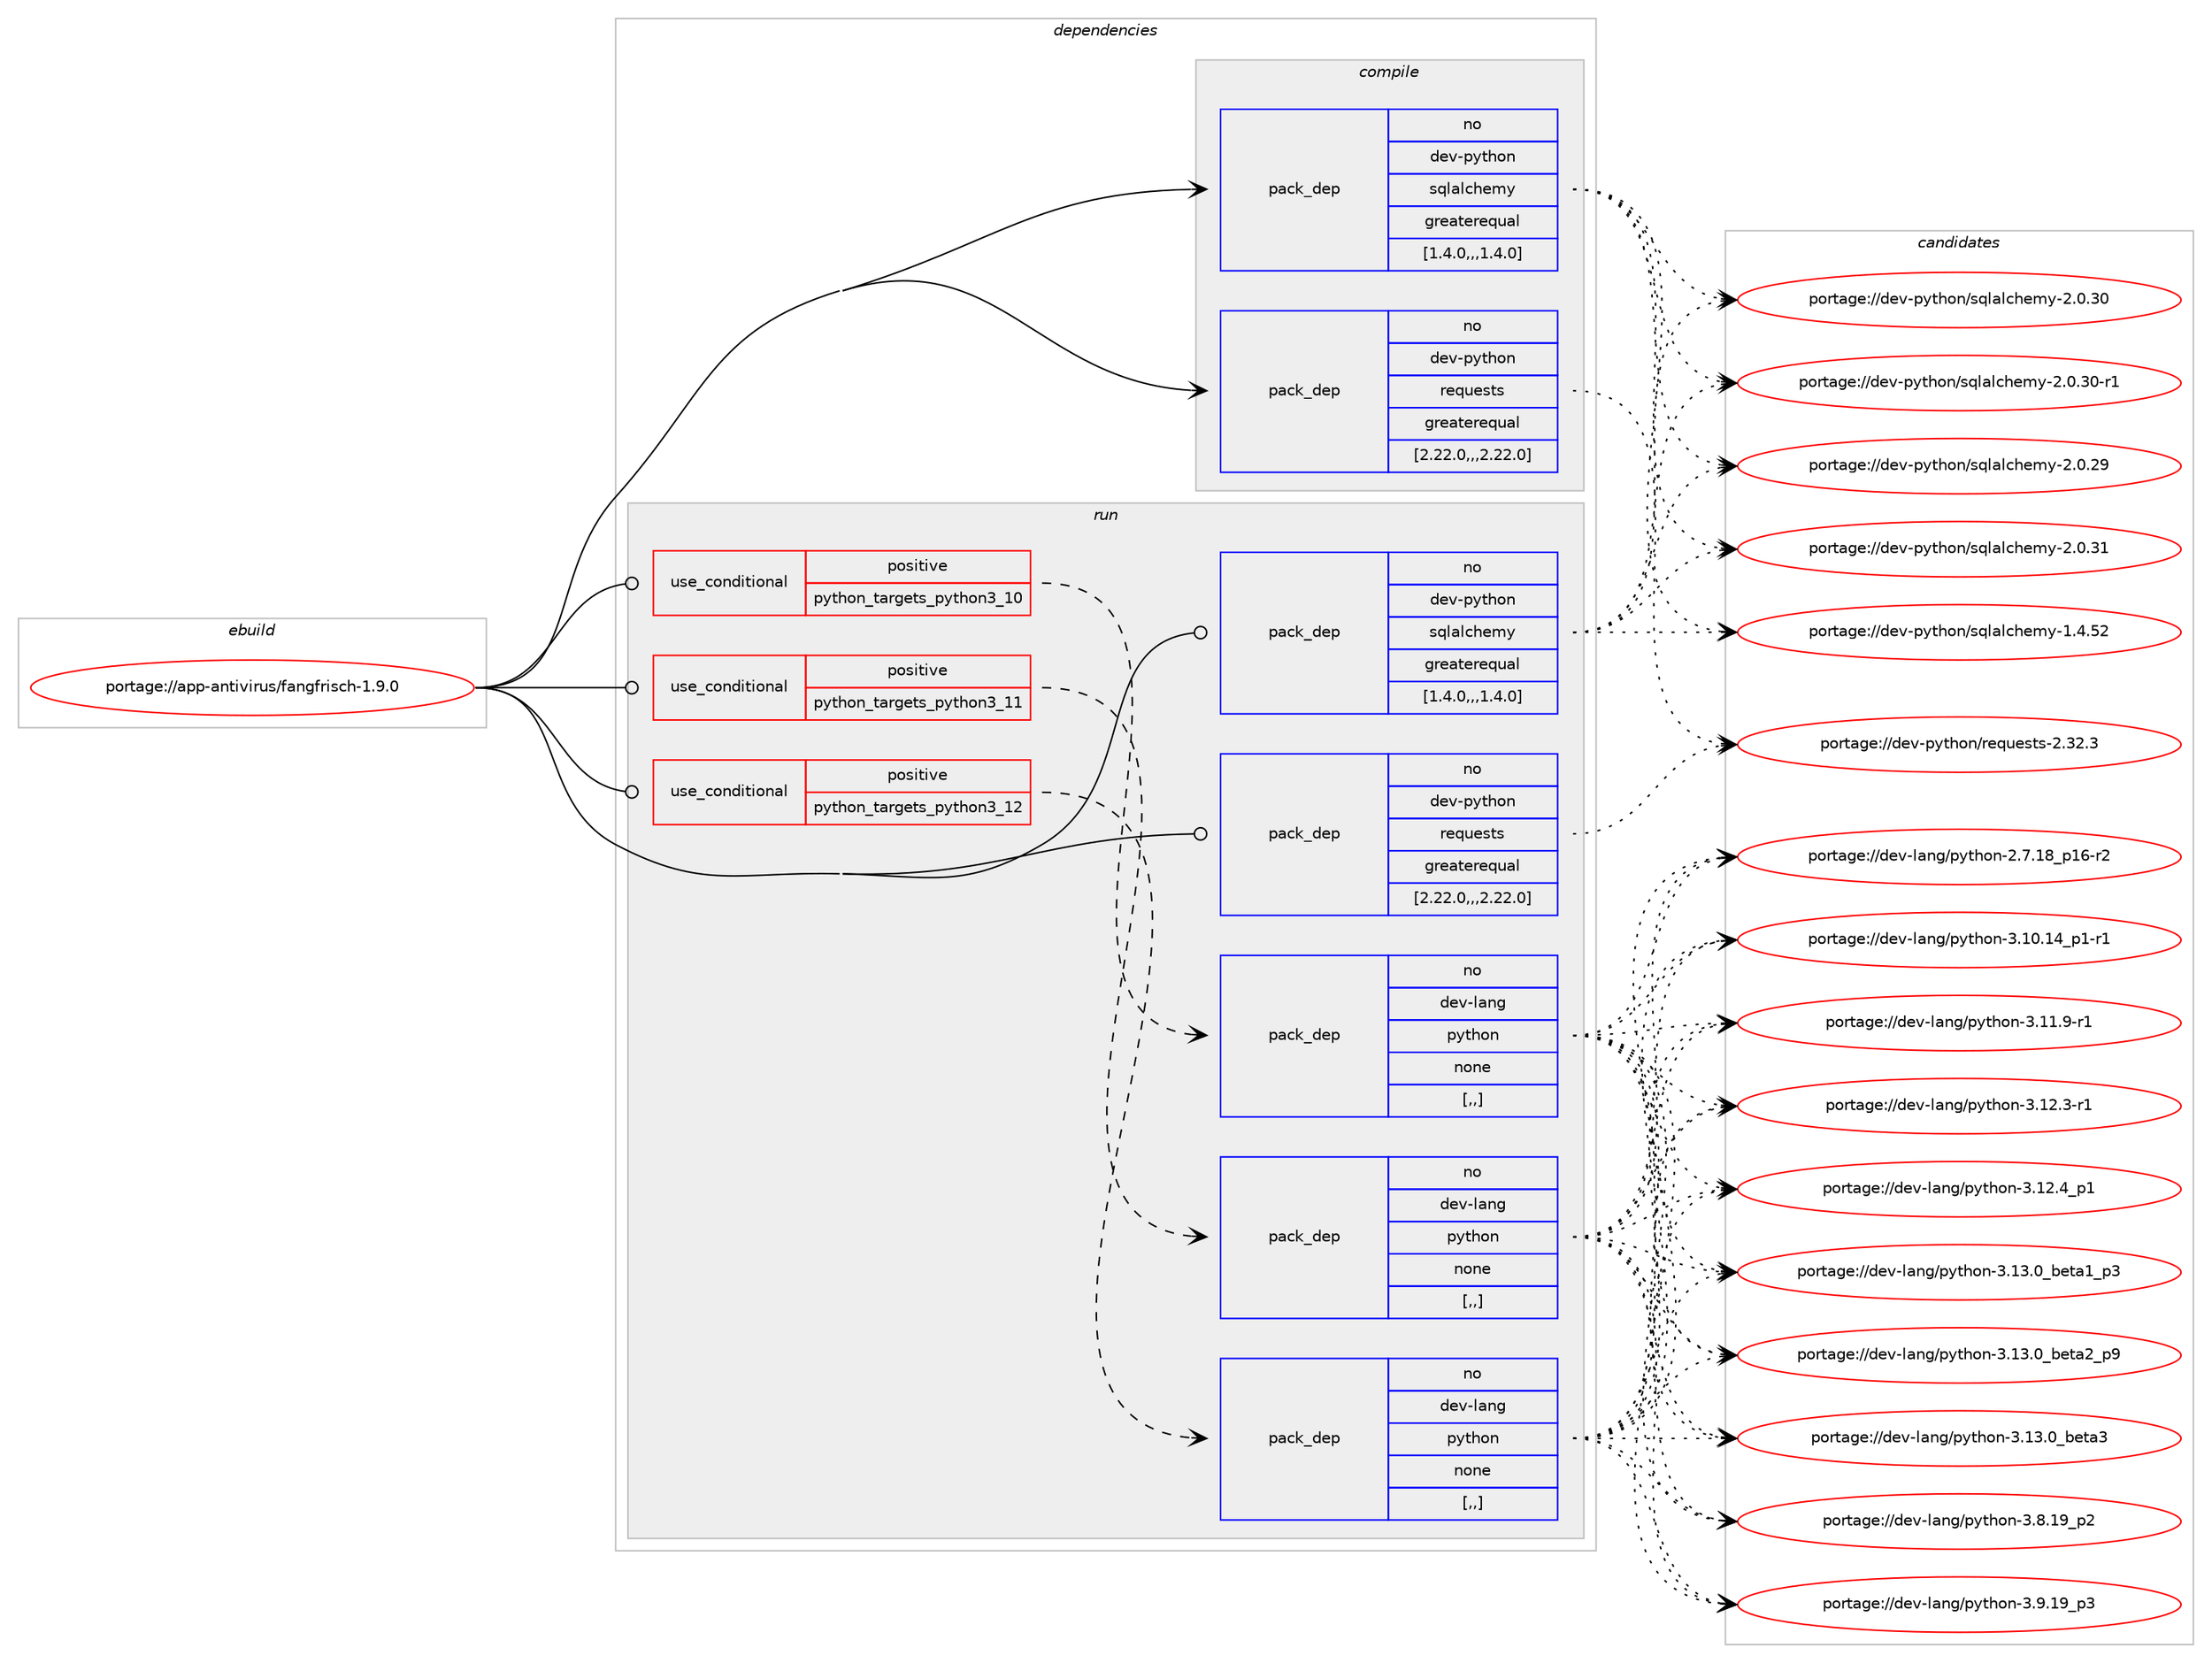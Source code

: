 digraph prolog {

# *************
# Graph options
# *************

newrank=true;
concentrate=true;
compound=true;
graph [rankdir=LR,fontname=Helvetica,fontsize=10,ranksep=1.5];#, ranksep=2.5, nodesep=0.2];
edge  [arrowhead=vee];
node  [fontname=Helvetica,fontsize=10];

# **********
# The ebuild
# **********

subgraph cluster_leftcol {
color=gray;
rank=same;
label=<<i>ebuild</i>>;
id [label="portage://app-antivirus/fangfrisch-1.9.0", color=red, width=4, href="../app-antivirus/fangfrisch-1.9.0.svg"];
}

# ****************
# The dependencies
# ****************

subgraph cluster_midcol {
color=gray;
label=<<i>dependencies</i>>;
subgraph cluster_compile {
fillcolor="#eeeeee";
style=filled;
label=<<i>compile</i>>;
subgraph pack4491 {
dependency6122 [label=<<TABLE BORDER="0" CELLBORDER="1" CELLSPACING="0" CELLPADDING="4" WIDTH="220"><TR><TD ROWSPAN="6" CELLPADDING="30">pack_dep</TD></TR><TR><TD WIDTH="110">no</TD></TR><TR><TD>dev-python</TD></TR><TR><TD>requests</TD></TR><TR><TD>greaterequal</TD></TR><TR><TD>[2.22.0,,,2.22.0]</TD></TR></TABLE>>, shape=none, color=blue];
}
id:e -> dependency6122:w [weight=20,style="solid",arrowhead="vee"];
subgraph pack4492 {
dependency6123 [label=<<TABLE BORDER="0" CELLBORDER="1" CELLSPACING="0" CELLPADDING="4" WIDTH="220"><TR><TD ROWSPAN="6" CELLPADDING="30">pack_dep</TD></TR><TR><TD WIDTH="110">no</TD></TR><TR><TD>dev-python</TD></TR><TR><TD>sqlalchemy</TD></TR><TR><TD>greaterequal</TD></TR><TR><TD>[1.4.0,,,1.4.0]</TD></TR></TABLE>>, shape=none, color=blue];
}
id:e -> dependency6123:w [weight=20,style="solid",arrowhead="vee"];
}
subgraph cluster_compileandrun {
fillcolor="#eeeeee";
style=filled;
label=<<i>compile and run</i>>;
}
subgraph cluster_run {
fillcolor="#eeeeee";
style=filled;
label=<<i>run</i>>;
subgraph cond1605 {
dependency6124 [label=<<TABLE BORDER="0" CELLBORDER="1" CELLSPACING="0" CELLPADDING="4"><TR><TD ROWSPAN="3" CELLPADDING="10">use_conditional</TD></TR><TR><TD>positive</TD></TR><TR><TD>python_targets_python3_10</TD></TR></TABLE>>, shape=none, color=red];
subgraph pack4493 {
dependency6125 [label=<<TABLE BORDER="0" CELLBORDER="1" CELLSPACING="0" CELLPADDING="4" WIDTH="220"><TR><TD ROWSPAN="6" CELLPADDING="30">pack_dep</TD></TR><TR><TD WIDTH="110">no</TD></TR><TR><TD>dev-lang</TD></TR><TR><TD>python</TD></TR><TR><TD>none</TD></TR><TR><TD>[,,]</TD></TR></TABLE>>, shape=none, color=blue];
}
dependency6124:e -> dependency6125:w [weight=20,style="dashed",arrowhead="vee"];
}
id:e -> dependency6124:w [weight=20,style="solid",arrowhead="odot"];
subgraph cond1606 {
dependency6126 [label=<<TABLE BORDER="0" CELLBORDER="1" CELLSPACING="0" CELLPADDING="4"><TR><TD ROWSPAN="3" CELLPADDING="10">use_conditional</TD></TR><TR><TD>positive</TD></TR><TR><TD>python_targets_python3_11</TD></TR></TABLE>>, shape=none, color=red];
subgraph pack4494 {
dependency6127 [label=<<TABLE BORDER="0" CELLBORDER="1" CELLSPACING="0" CELLPADDING="4" WIDTH="220"><TR><TD ROWSPAN="6" CELLPADDING="30">pack_dep</TD></TR><TR><TD WIDTH="110">no</TD></TR><TR><TD>dev-lang</TD></TR><TR><TD>python</TD></TR><TR><TD>none</TD></TR><TR><TD>[,,]</TD></TR></TABLE>>, shape=none, color=blue];
}
dependency6126:e -> dependency6127:w [weight=20,style="dashed",arrowhead="vee"];
}
id:e -> dependency6126:w [weight=20,style="solid",arrowhead="odot"];
subgraph cond1607 {
dependency6128 [label=<<TABLE BORDER="0" CELLBORDER="1" CELLSPACING="0" CELLPADDING="4"><TR><TD ROWSPAN="3" CELLPADDING="10">use_conditional</TD></TR><TR><TD>positive</TD></TR><TR><TD>python_targets_python3_12</TD></TR></TABLE>>, shape=none, color=red];
subgraph pack4495 {
dependency6129 [label=<<TABLE BORDER="0" CELLBORDER="1" CELLSPACING="0" CELLPADDING="4" WIDTH="220"><TR><TD ROWSPAN="6" CELLPADDING="30">pack_dep</TD></TR><TR><TD WIDTH="110">no</TD></TR><TR><TD>dev-lang</TD></TR><TR><TD>python</TD></TR><TR><TD>none</TD></TR><TR><TD>[,,]</TD></TR></TABLE>>, shape=none, color=blue];
}
dependency6128:e -> dependency6129:w [weight=20,style="dashed",arrowhead="vee"];
}
id:e -> dependency6128:w [weight=20,style="solid",arrowhead="odot"];
subgraph pack4496 {
dependency6130 [label=<<TABLE BORDER="0" CELLBORDER="1" CELLSPACING="0" CELLPADDING="4" WIDTH="220"><TR><TD ROWSPAN="6" CELLPADDING="30">pack_dep</TD></TR><TR><TD WIDTH="110">no</TD></TR><TR><TD>dev-python</TD></TR><TR><TD>requests</TD></TR><TR><TD>greaterequal</TD></TR><TR><TD>[2.22.0,,,2.22.0]</TD></TR></TABLE>>, shape=none, color=blue];
}
id:e -> dependency6130:w [weight=20,style="solid",arrowhead="odot"];
subgraph pack4497 {
dependency6131 [label=<<TABLE BORDER="0" CELLBORDER="1" CELLSPACING="0" CELLPADDING="4" WIDTH="220"><TR><TD ROWSPAN="6" CELLPADDING="30">pack_dep</TD></TR><TR><TD WIDTH="110">no</TD></TR><TR><TD>dev-python</TD></TR><TR><TD>sqlalchemy</TD></TR><TR><TD>greaterequal</TD></TR><TR><TD>[1.4.0,,,1.4.0]</TD></TR></TABLE>>, shape=none, color=blue];
}
id:e -> dependency6131:w [weight=20,style="solid",arrowhead="odot"];
}
}

# **************
# The candidates
# **************

subgraph cluster_choices {
rank=same;
color=gray;
label=<<i>candidates</i>>;

subgraph choice4491 {
color=black;
nodesep=1;
choice100101118451121211161041111104711410111311710111511611545504651504651 [label="portage://dev-python/requests-2.32.3", color=red, width=4,href="../dev-python/requests-2.32.3.svg"];
dependency6122:e -> choice100101118451121211161041111104711410111311710111511611545504651504651:w [style=dotted,weight="100"];
}
subgraph choice4492 {
color=black;
nodesep=1;
choice1001011184511212111610411111047115113108971089910410110912145494652465350 [label="portage://dev-python/sqlalchemy-1.4.52", color=red, width=4,href="../dev-python/sqlalchemy-1.4.52.svg"];
choice1001011184511212111610411111047115113108971089910410110912145504648465057 [label="portage://dev-python/sqlalchemy-2.0.29", color=red, width=4,href="../dev-python/sqlalchemy-2.0.29.svg"];
choice1001011184511212111610411111047115113108971089910410110912145504648465148 [label="portage://dev-python/sqlalchemy-2.0.30", color=red, width=4,href="../dev-python/sqlalchemy-2.0.30.svg"];
choice10010111845112121116104111110471151131089710899104101109121455046484651484511449 [label="portage://dev-python/sqlalchemy-2.0.30-r1", color=red, width=4,href="../dev-python/sqlalchemy-2.0.30-r1.svg"];
choice1001011184511212111610411111047115113108971089910410110912145504648465149 [label="portage://dev-python/sqlalchemy-2.0.31", color=red, width=4,href="../dev-python/sqlalchemy-2.0.31.svg"];
dependency6123:e -> choice1001011184511212111610411111047115113108971089910410110912145494652465350:w [style=dotted,weight="100"];
dependency6123:e -> choice1001011184511212111610411111047115113108971089910410110912145504648465057:w [style=dotted,weight="100"];
dependency6123:e -> choice1001011184511212111610411111047115113108971089910410110912145504648465148:w [style=dotted,weight="100"];
dependency6123:e -> choice10010111845112121116104111110471151131089710899104101109121455046484651484511449:w [style=dotted,weight="100"];
dependency6123:e -> choice1001011184511212111610411111047115113108971089910410110912145504648465149:w [style=dotted,weight="100"];
}
subgraph choice4493 {
color=black;
nodesep=1;
choice100101118451089711010347112121116104111110455046554649569511249544511450 [label="portage://dev-lang/python-2.7.18_p16-r2", color=red, width=4,href="../dev-lang/python-2.7.18_p16-r2.svg"];
choice100101118451089711010347112121116104111110455146494846495295112494511449 [label="portage://dev-lang/python-3.10.14_p1-r1", color=red, width=4,href="../dev-lang/python-3.10.14_p1-r1.svg"];
choice100101118451089711010347112121116104111110455146494946574511449 [label="portage://dev-lang/python-3.11.9-r1", color=red, width=4,href="../dev-lang/python-3.11.9-r1.svg"];
choice100101118451089711010347112121116104111110455146495046514511449 [label="portage://dev-lang/python-3.12.3-r1", color=red, width=4,href="../dev-lang/python-3.12.3-r1.svg"];
choice100101118451089711010347112121116104111110455146495046529511249 [label="portage://dev-lang/python-3.12.4_p1", color=red, width=4,href="../dev-lang/python-3.12.4_p1.svg"];
choice10010111845108971101034711212111610411111045514649514648959810111697499511251 [label="portage://dev-lang/python-3.13.0_beta1_p3", color=red, width=4,href="../dev-lang/python-3.13.0_beta1_p3.svg"];
choice10010111845108971101034711212111610411111045514649514648959810111697509511257 [label="portage://dev-lang/python-3.13.0_beta2_p9", color=red, width=4,href="../dev-lang/python-3.13.0_beta2_p9.svg"];
choice1001011184510897110103471121211161041111104551464951464895981011169751 [label="portage://dev-lang/python-3.13.0_beta3", color=red, width=4,href="../dev-lang/python-3.13.0_beta3.svg"];
choice100101118451089711010347112121116104111110455146564649579511250 [label="portage://dev-lang/python-3.8.19_p2", color=red, width=4,href="../dev-lang/python-3.8.19_p2.svg"];
choice100101118451089711010347112121116104111110455146574649579511251 [label="portage://dev-lang/python-3.9.19_p3", color=red, width=4,href="../dev-lang/python-3.9.19_p3.svg"];
dependency6125:e -> choice100101118451089711010347112121116104111110455046554649569511249544511450:w [style=dotted,weight="100"];
dependency6125:e -> choice100101118451089711010347112121116104111110455146494846495295112494511449:w [style=dotted,weight="100"];
dependency6125:e -> choice100101118451089711010347112121116104111110455146494946574511449:w [style=dotted,weight="100"];
dependency6125:e -> choice100101118451089711010347112121116104111110455146495046514511449:w [style=dotted,weight="100"];
dependency6125:e -> choice100101118451089711010347112121116104111110455146495046529511249:w [style=dotted,weight="100"];
dependency6125:e -> choice10010111845108971101034711212111610411111045514649514648959810111697499511251:w [style=dotted,weight="100"];
dependency6125:e -> choice10010111845108971101034711212111610411111045514649514648959810111697509511257:w [style=dotted,weight="100"];
dependency6125:e -> choice1001011184510897110103471121211161041111104551464951464895981011169751:w [style=dotted,weight="100"];
dependency6125:e -> choice100101118451089711010347112121116104111110455146564649579511250:w [style=dotted,weight="100"];
dependency6125:e -> choice100101118451089711010347112121116104111110455146574649579511251:w [style=dotted,weight="100"];
}
subgraph choice4494 {
color=black;
nodesep=1;
choice100101118451089711010347112121116104111110455046554649569511249544511450 [label="portage://dev-lang/python-2.7.18_p16-r2", color=red, width=4,href="../dev-lang/python-2.7.18_p16-r2.svg"];
choice100101118451089711010347112121116104111110455146494846495295112494511449 [label="portage://dev-lang/python-3.10.14_p1-r1", color=red, width=4,href="../dev-lang/python-3.10.14_p1-r1.svg"];
choice100101118451089711010347112121116104111110455146494946574511449 [label="portage://dev-lang/python-3.11.9-r1", color=red, width=4,href="../dev-lang/python-3.11.9-r1.svg"];
choice100101118451089711010347112121116104111110455146495046514511449 [label="portage://dev-lang/python-3.12.3-r1", color=red, width=4,href="../dev-lang/python-3.12.3-r1.svg"];
choice100101118451089711010347112121116104111110455146495046529511249 [label="portage://dev-lang/python-3.12.4_p1", color=red, width=4,href="../dev-lang/python-3.12.4_p1.svg"];
choice10010111845108971101034711212111610411111045514649514648959810111697499511251 [label="portage://dev-lang/python-3.13.0_beta1_p3", color=red, width=4,href="../dev-lang/python-3.13.0_beta1_p3.svg"];
choice10010111845108971101034711212111610411111045514649514648959810111697509511257 [label="portage://dev-lang/python-3.13.0_beta2_p9", color=red, width=4,href="../dev-lang/python-3.13.0_beta2_p9.svg"];
choice1001011184510897110103471121211161041111104551464951464895981011169751 [label="portage://dev-lang/python-3.13.0_beta3", color=red, width=4,href="../dev-lang/python-3.13.0_beta3.svg"];
choice100101118451089711010347112121116104111110455146564649579511250 [label="portage://dev-lang/python-3.8.19_p2", color=red, width=4,href="../dev-lang/python-3.8.19_p2.svg"];
choice100101118451089711010347112121116104111110455146574649579511251 [label="portage://dev-lang/python-3.9.19_p3", color=red, width=4,href="../dev-lang/python-3.9.19_p3.svg"];
dependency6127:e -> choice100101118451089711010347112121116104111110455046554649569511249544511450:w [style=dotted,weight="100"];
dependency6127:e -> choice100101118451089711010347112121116104111110455146494846495295112494511449:w [style=dotted,weight="100"];
dependency6127:e -> choice100101118451089711010347112121116104111110455146494946574511449:w [style=dotted,weight="100"];
dependency6127:e -> choice100101118451089711010347112121116104111110455146495046514511449:w [style=dotted,weight="100"];
dependency6127:e -> choice100101118451089711010347112121116104111110455146495046529511249:w [style=dotted,weight="100"];
dependency6127:e -> choice10010111845108971101034711212111610411111045514649514648959810111697499511251:w [style=dotted,weight="100"];
dependency6127:e -> choice10010111845108971101034711212111610411111045514649514648959810111697509511257:w [style=dotted,weight="100"];
dependency6127:e -> choice1001011184510897110103471121211161041111104551464951464895981011169751:w [style=dotted,weight="100"];
dependency6127:e -> choice100101118451089711010347112121116104111110455146564649579511250:w [style=dotted,weight="100"];
dependency6127:e -> choice100101118451089711010347112121116104111110455146574649579511251:w [style=dotted,weight="100"];
}
subgraph choice4495 {
color=black;
nodesep=1;
choice100101118451089711010347112121116104111110455046554649569511249544511450 [label="portage://dev-lang/python-2.7.18_p16-r2", color=red, width=4,href="../dev-lang/python-2.7.18_p16-r2.svg"];
choice100101118451089711010347112121116104111110455146494846495295112494511449 [label="portage://dev-lang/python-3.10.14_p1-r1", color=red, width=4,href="../dev-lang/python-3.10.14_p1-r1.svg"];
choice100101118451089711010347112121116104111110455146494946574511449 [label="portage://dev-lang/python-3.11.9-r1", color=red, width=4,href="../dev-lang/python-3.11.9-r1.svg"];
choice100101118451089711010347112121116104111110455146495046514511449 [label="portage://dev-lang/python-3.12.3-r1", color=red, width=4,href="../dev-lang/python-3.12.3-r1.svg"];
choice100101118451089711010347112121116104111110455146495046529511249 [label="portage://dev-lang/python-3.12.4_p1", color=red, width=4,href="../dev-lang/python-3.12.4_p1.svg"];
choice10010111845108971101034711212111610411111045514649514648959810111697499511251 [label="portage://dev-lang/python-3.13.0_beta1_p3", color=red, width=4,href="../dev-lang/python-3.13.0_beta1_p3.svg"];
choice10010111845108971101034711212111610411111045514649514648959810111697509511257 [label="portage://dev-lang/python-3.13.0_beta2_p9", color=red, width=4,href="../dev-lang/python-3.13.0_beta2_p9.svg"];
choice1001011184510897110103471121211161041111104551464951464895981011169751 [label="portage://dev-lang/python-3.13.0_beta3", color=red, width=4,href="../dev-lang/python-3.13.0_beta3.svg"];
choice100101118451089711010347112121116104111110455146564649579511250 [label="portage://dev-lang/python-3.8.19_p2", color=red, width=4,href="../dev-lang/python-3.8.19_p2.svg"];
choice100101118451089711010347112121116104111110455146574649579511251 [label="portage://dev-lang/python-3.9.19_p3", color=red, width=4,href="../dev-lang/python-3.9.19_p3.svg"];
dependency6129:e -> choice100101118451089711010347112121116104111110455046554649569511249544511450:w [style=dotted,weight="100"];
dependency6129:e -> choice100101118451089711010347112121116104111110455146494846495295112494511449:w [style=dotted,weight="100"];
dependency6129:e -> choice100101118451089711010347112121116104111110455146494946574511449:w [style=dotted,weight="100"];
dependency6129:e -> choice100101118451089711010347112121116104111110455146495046514511449:w [style=dotted,weight="100"];
dependency6129:e -> choice100101118451089711010347112121116104111110455146495046529511249:w [style=dotted,weight="100"];
dependency6129:e -> choice10010111845108971101034711212111610411111045514649514648959810111697499511251:w [style=dotted,weight="100"];
dependency6129:e -> choice10010111845108971101034711212111610411111045514649514648959810111697509511257:w [style=dotted,weight="100"];
dependency6129:e -> choice1001011184510897110103471121211161041111104551464951464895981011169751:w [style=dotted,weight="100"];
dependency6129:e -> choice100101118451089711010347112121116104111110455146564649579511250:w [style=dotted,weight="100"];
dependency6129:e -> choice100101118451089711010347112121116104111110455146574649579511251:w [style=dotted,weight="100"];
}
subgraph choice4496 {
color=black;
nodesep=1;
choice100101118451121211161041111104711410111311710111511611545504651504651 [label="portage://dev-python/requests-2.32.3", color=red, width=4,href="../dev-python/requests-2.32.3.svg"];
dependency6130:e -> choice100101118451121211161041111104711410111311710111511611545504651504651:w [style=dotted,weight="100"];
}
subgraph choice4497 {
color=black;
nodesep=1;
choice1001011184511212111610411111047115113108971089910410110912145494652465350 [label="portage://dev-python/sqlalchemy-1.4.52", color=red, width=4,href="../dev-python/sqlalchemy-1.4.52.svg"];
choice1001011184511212111610411111047115113108971089910410110912145504648465057 [label="portage://dev-python/sqlalchemy-2.0.29", color=red, width=4,href="../dev-python/sqlalchemy-2.0.29.svg"];
choice1001011184511212111610411111047115113108971089910410110912145504648465148 [label="portage://dev-python/sqlalchemy-2.0.30", color=red, width=4,href="../dev-python/sqlalchemy-2.0.30.svg"];
choice10010111845112121116104111110471151131089710899104101109121455046484651484511449 [label="portage://dev-python/sqlalchemy-2.0.30-r1", color=red, width=4,href="../dev-python/sqlalchemy-2.0.30-r1.svg"];
choice1001011184511212111610411111047115113108971089910410110912145504648465149 [label="portage://dev-python/sqlalchemy-2.0.31", color=red, width=4,href="../dev-python/sqlalchemy-2.0.31.svg"];
dependency6131:e -> choice1001011184511212111610411111047115113108971089910410110912145494652465350:w [style=dotted,weight="100"];
dependency6131:e -> choice1001011184511212111610411111047115113108971089910410110912145504648465057:w [style=dotted,weight="100"];
dependency6131:e -> choice1001011184511212111610411111047115113108971089910410110912145504648465148:w [style=dotted,weight="100"];
dependency6131:e -> choice10010111845112121116104111110471151131089710899104101109121455046484651484511449:w [style=dotted,weight="100"];
dependency6131:e -> choice1001011184511212111610411111047115113108971089910410110912145504648465149:w [style=dotted,weight="100"];
}
}

}
